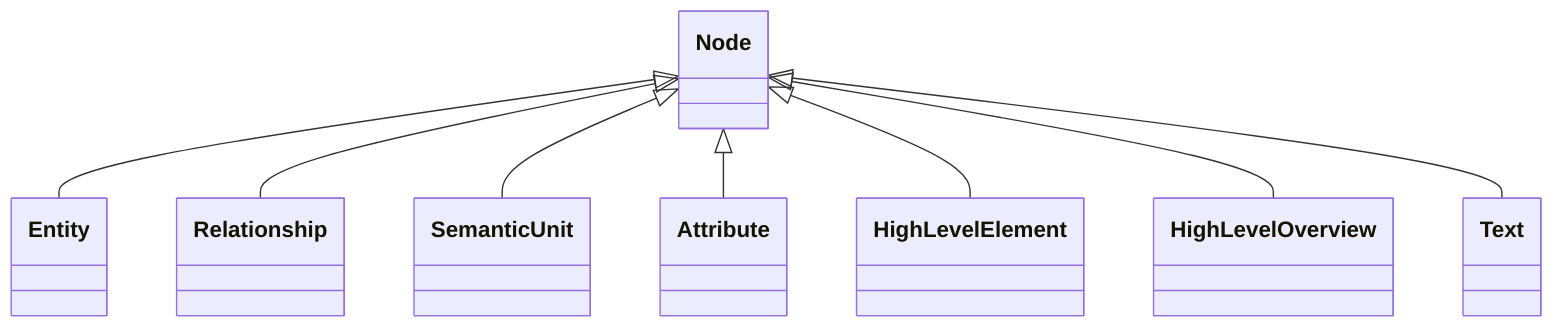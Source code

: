 classDiagram
    Node <|-- Entity
    Node <|-- Relationship
    Node <|-- SemanticUnit
    Node <|-- Attribute
    Node <|-- HighLevelElement
    Node <|-- HighLevelOverview
    Node <|-- Text